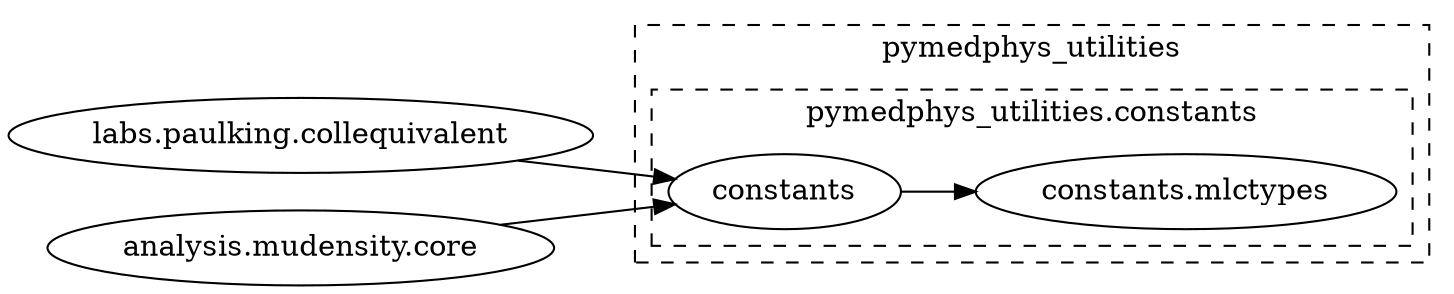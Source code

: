 strict digraph  {
    rankdir = LR;

    subgraph cluster_0 {
        
        label = "pymedphys_utilities";
        style = dashed;

        subgraph cluster_1 {
            { rank = same; "pymedphys_utilities.constants.mlctypes"; }
            { rank = same; "pymedphys_utilities.constants"; }

            label = "pymedphys_utilities.constants"
        }
    }

    "pymedphys_utilities.constants.mlctypes" [label="constants.mlctypes"];
    "pymedphys_labs.paulking.collequivalent" [label="labs.paulking.collequivalent"];
    "pymedphys_utilities.constants" [label="constants"];
    "pymedphys_analysis.mudensity.core" [label="analysis.mudensity.core"];

    "pymedphys_utilities.constants" -> "pymedphys_utilities.constants.mlctypes";
    "pymedphys_analysis.mudensity.core" -> "pymedphys_utilities.constants";
    "pymedphys_labs.paulking.collequivalent" -> "pymedphys_utilities.constants";
    "pymedphys_utilities.constants" -> "pymedphys_utilities.constants.mlctypes";
}
